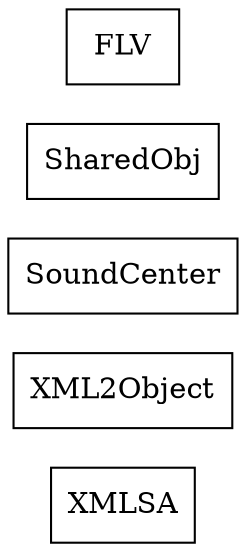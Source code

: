 strict digraph class_diagram {
  rankdir=LR;
  TypeXMLSA[
    label="XMLSA",
    URL="XMLSA.html",
    tooltip="com.sekati.data.XMLSA",
    shape="record"
  ];
  TypeXML2Object[
    label="XML2Object",
    URL="XML2Object.html",
    tooltip="com.sekati.data.XML2Object",
    shape="record"
  ];
  TypeSoundCenter[
    label="SoundCenter",
    URL="SoundCenter.html",
    tooltip="com.sekati.data.SoundCenter",
    shape="record"
  ];
  TypeSharedObj[
    label="SharedObj",
    URL="SharedObj.html",
    tooltip="com.sekati.data.SharedObj",
    shape="record"
  ];
  TypeFLV[
    label="FLV",
    URL="FLV.html",
    tooltip="com.sekati.data.FLV",
    shape="record"
  ];
}
